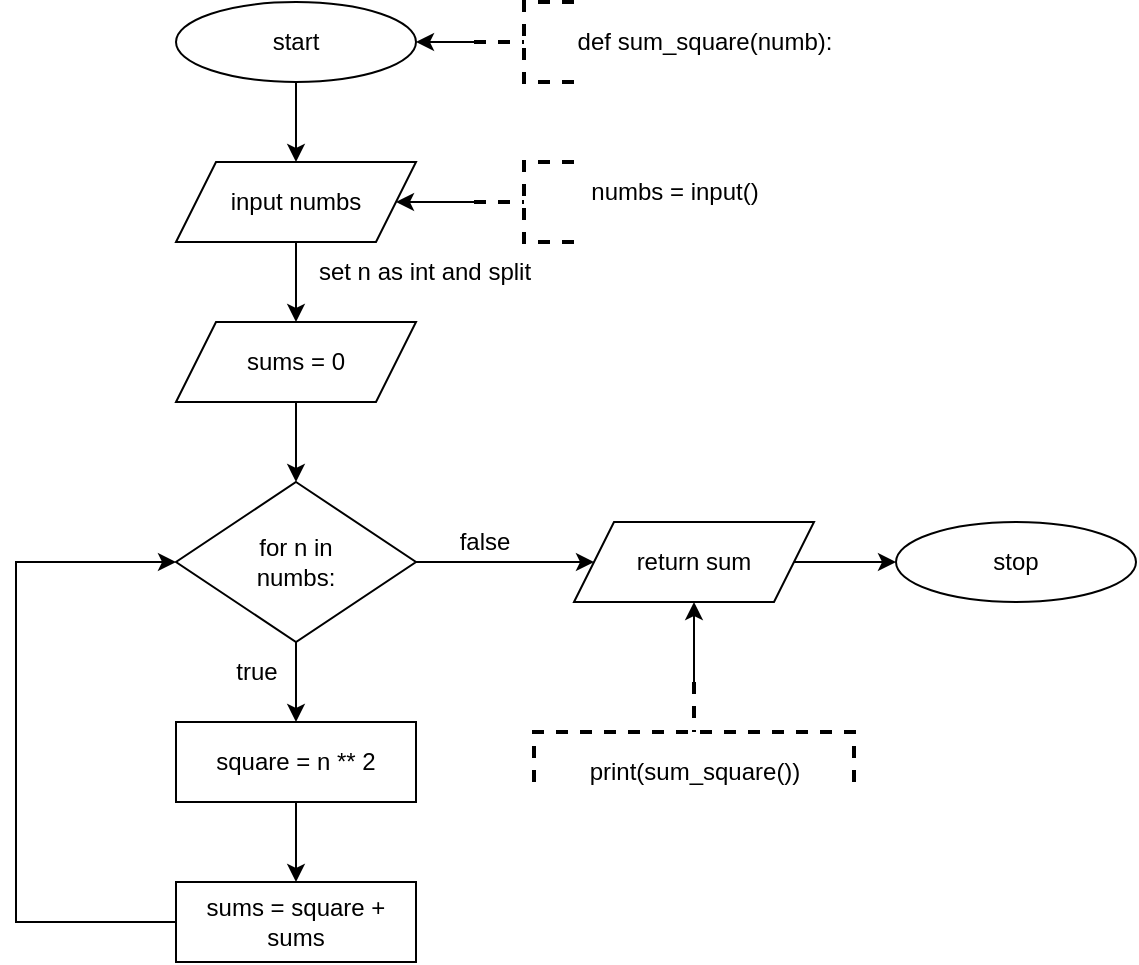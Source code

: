 <mxfile version="20.8.23" type="github">
  <diagram name="Page-1" id="DXitjSvM4j8gZ-nC6zja">
    <mxGraphModel dx="1054" dy="495" grid="1" gridSize="10" guides="1" tooltips="1" connect="1" arrows="1" fold="1" page="1" pageScale="1" pageWidth="850" pageHeight="1100" math="0" shadow="0">
      <root>
        <mxCell id="0" />
        <mxCell id="1" parent="0" />
        <mxCell id="HqGX-HATCZq9IOE-0tJJ-1" value="" style="group" vertex="1" connectable="0" parent="1">
          <mxGeometry x="120" y="80" width="560" height="480" as="geometry" />
        </mxCell>
        <mxCell id="HqGX-HATCZq9IOE-0tJJ-2" value="start" style="ellipse;whiteSpace=wrap;html=1;container=0;" vertex="1" parent="HqGX-HATCZq9IOE-0tJJ-1">
          <mxGeometry x="80" width="120" height="40" as="geometry" />
        </mxCell>
        <mxCell id="HqGX-HATCZq9IOE-0tJJ-3" style="edgeStyle=orthogonalEdgeStyle;rounded=0;orthogonalLoop=1;jettySize=auto;html=1;fontColor=default;" edge="1" parent="HqGX-HATCZq9IOE-0tJJ-1" source="HqGX-HATCZq9IOE-0tJJ-2" target="HqGX-HATCZq9IOE-0tJJ-5">
          <mxGeometry relative="1" as="geometry" />
        </mxCell>
        <mxCell id="HqGX-HATCZq9IOE-0tJJ-4" value="for n in &lt;br&gt;numbs:" style="rhombus;whiteSpace=wrap;html=1;container=0;" vertex="1" parent="HqGX-HATCZq9IOE-0tJJ-1">
          <mxGeometry x="80" y="240" width="120" height="80" as="geometry" />
        </mxCell>
        <mxCell id="HqGX-HATCZq9IOE-0tJJ-5" value="input numbs" style="shape=parallelogram;perimeter=parallelogramPerimeter;whiteSpace=wrap;html=1;fixedSize=1;container=0;" vertex="1" parent="HqGX-HATCZq9IOE-0tJJ-1">
          <mxGeometry x="80" y="80" width="120" height="40" as="geometry" />
        </mxCell>
        <mxCell id="HqGX-HATCZq9IOE-0tJJ-6" value="" style="edgeStyle=orthogonalEdgeStyle;rounded=0;orthogonalLoop=1;jettySize=auto;html=1;fontColor=default;entryX=1;entryY=0.5;entryDx=0;entryDy=0;" edge="1" parent="HqGX-HATCZq9IOE-0tJJ-1" source="HqGX-HATCZq9IOE-0tJJ-7" target="HqGX-HATCZq9IOE-0tJJ-2">
          <mxGeometry relative="1" as="geometry" />
        </mxCell>
        <mxCell id="HqGX-HATCZq9IOE-0tJJ-7" value="" style="strokeWidth=2;html=1;shape=mxgraph.flowchart.annotation_2;align=left;labelPosition=right;pointerEvents=1;labelBackgroundColor=none;labelBorderColor=none;fontColor=default;gradientColor=default;direction=east;container=0;dashed=1;" vertex="1" parent="HqGX-HATCZq9IOE-0tJJ-1">
          <mxGeometry x="229" width="50" height="40" as="geometry" />
        </mxCell>
        <mxCell id="HqGX-HATCZq9IOE-0tJJ-8" value="def sum_square(numb):" style="text;html=1;align=center;verticalAlign=middle;resizable=0;points=[];autosize=1;strokeColor=none;fillColor=none;fontColor=default;container=0;" vertex="1" parent="HqGX-HATCZq9IOE-0tJJ-1">
          <mxGeometry x="269" y="5" width="150" height="30" as="geometry" />
        </mxCell>
        <mxCell id="HqGX-HATCZq9IOE-0tJJ-9" value="" style="edgeStyle=orthogonalEdgeStyle;rounded=0;orthogonalLoop=1;jettySize=auto;html=1;fontColor=default;" edge="1" parent="HqGX-HATCZq9IOE-0tJJ-1" source="HqGX-HATCZq9IOE-0tJJ-10" target="HqGX-HATCZq9IOE-0tJJ-4">
          <mxGeometry relative="1" as="geometry" />
        </mxCell>
        <mxCell id="HqGX-HATCZq9IOE-0tJJ-10" value="sums = 0" style="shape=parallelogram;perimeter=parallelogramPerimeter;whiteSpace=wrap;html=1;fixedSize=1;container=0;" vertex="1" parent="HqGX-HATCZq9IOE-0tJJ-1">
          <mxGeometry x="80" y="160" width="120" height="40" as="geometry" />
        </mxCell>
        <mxCell id="HqGX-HATCZq9IOE-0tJJ-11" value="" style="edgeStyle=orthogonalEdgeStyle;rounded=0;orthogonalLoop=1;jettySize=auto;html=1;fontColor=default;" edge="1" parent="HqGX-HATCZq9IOE-0tJJ-1" source="HqGX-HATCZq9IOE-0tJJ-5" target="HqGX-HATCZq9IOE-0tJJ-10">
          <mxGeometry relative="1" as="geometry" />
        </mxCell>
        <mxCell id="HqGX-HATCZq9IOE-0tJJ-12" style="edgeStyle=orthogonalEdgeStyle;rounded=0;orthogonalLoop=1;jettySize=auto;html=1;entryX=0;entryY=0.5;entryDx=0;entryDy=0;fontColor=default;" edge="1" parent="HqGX-HATCZq9IOE-0tJJ-1" source="HqGX-HATCZq9IOE-0tJJ-21" target="HqGX-HATCZq9IOE-0tJJ-4">
          <mxGeometry relative="1" as="geometry">
            <Array as="points">
              <mxPoint y="460" />
              <mxPoint y="280" />
            </Array>
          </mxGeometry>
        </mxCell>
        <mxCell id="HqGX-HATCZq9IOE-0tJJ-13" value="return sum" style="shape=parallelogram;perimeter=parallelogramPerimeter;whiteSpace=wrap;html=1;fixedSize=1;container=0;" vertex="1" parent="HqGX-HATCZq9IOE-0tJJ-1">
          <mxGeometry x="279" y="260" width="120" height="40" as="geometry" />
        </mxCell>
        <mxCell id="HqGX-HATCZq9IOE-0tJJ-14" value="" style="edgeStyle=orthogonalEdgeStyle;rounded=0;orthogonalLoop=1;jettySize=auto;html=1;fontColor=default;" edge="1" parent="HqGX-HATCZq9IOE-0tJJ-1" source="HqGX-HATCZq9IOE-0tJJ-4" target="HqGX-HATCZq9IOE-0tJJ-13">
          <mxGeometry relative="1" as="geometry" />
        </mxCell>
        <mxCell id="HqGX-HATCZq9IOE-0tJJ-15" value="stop" style="ellipse;whiteSpace=wrap;html=1;container=0;" vertex="1" parent="HqGX-HATCZq9IOE-0tJJ-1">
          <mxGeometry x="440" y="260" width="120" height="40" as="geometry" />
        </mxCell>
        <mxCell id="HqGX-HATCZq9IOE-0tJJ-16" value="" style="edgeStyle=orthogonalEdgeStyle;rounded=0;orthogonalLoop=1;jettySize=auto;html=1;fontColor=default;" edge="1" parent="HqGX-HATCZq9IOE-0tJJ-1" source="HqGX-HATCZq9IOE-0tJJ-13" target="HqGX-HATCZq9IOE-0tJJ-15">
          <mxGeometry relative="1" as="geometry" />
        </mxCell>
        <mxCell id="HqGX-HATCZq9IOE-0tJJ-17" value="" style="edgeStyle=orthogonalEdgeStyle;rounded=0;orthogonalLoop=1;jettySize=auto;html=1;fontColor=default;" edge="1" parent="HqGX-HATCZq9IOE-0tJJ-1" source="HqGX-HATCZq9IOE-0tJJ-18" target="HqGX-HATCZq9IOE-0tJJ-13">
          <mxGeometry relative="1" as="geometry" />
        </mxCell>
        <mxCell id="HqGX-HATCZq9IOE-0tJJ-18" value="" style="strokeWidth=2;html=1;shape=mxgraph.flowchart.annotation_2;align=left;labelPosition=right;pointerEvents=1;labelBackgroundColor=none;labelBorderColor=none;fontColor=default;gradientColor=default;container=0;dashed=1;direction=south;" vertex="1" parent="HqGX-HATCZq9IOE-0tJJ-1">
          <mxGeometry x="259" y="340" width="160" height="50" as="geometry" />
        </mxCell>
        <mxCell id="HqGX-HATCZq9IOE-0tJJ-19" value="print(sum_square())" style="text;html=1;align=center;verticalAlign=middle;resizable=0;points=[];autosize=1;strokeColor=none;fillColor=none;fontColor=default;container=0;" vertex="1" parent="HqGX-HATCZq9IOE-0tJJ-1">
          <mxGeometry x="274" y="370" width="130" height="30" as="geometry" />
        </mxCell>
        <mxCell id="HqGX-HATCZq9IOE-0tJJ-20" value="square = n ** 2" style="rounded=0;whiteSpace=wrap;html=1;labelBackgroundColor=none;labelBorderColor=none;container=0;" vertex="1" parent="HqGX-HATCZq9IOE-0tJJ-1">
          <mxGeometry x="80" y="360" width="120" height="40" as="geometry" />
        </mxCell>
        <mxCell id="HqGX-HATCZq9IOE-0tJJ-21" value="sums = square + sums" style="whiteSpace=wrap;html=1;rounded=0;labelBackgroundColor=none;labelBorderColor=none;container=0;" vertex="1" parent="HqGX-HATCZq9IOE-0tJJ-1">
          <mxGeometry x="80" y="440" width="120" height="40" as="geometry" />
        </mxCell>
        <mxCell id="HqGX-HATCZq9IOE-0tJJ-22" value="" style="edgeStyle=orthogonalEdgeStyle;rounded=0;orthogonalLoop=1;jettySize=auto;html=1;fontColor=default;" edge="1" parent="HqGX-HATCZq9IOE-0tJJ-1" source="HqGX-HATCZq9IOE-0tJJ-20" target="HqGX-HATCZq9IOE-0tJJ-21">
          <mxGeometry relative="1" as="geometry" />
        </mxCell>
        <mxCell id="HqGX-HATCZq9IOE-0tJJ-23" value="true" style="text;html=1;align=center;verticalAlign=middle;resizable=0;points=[];autosize=1;strokeColor=none;fillColor=none;fontColor=default;" vertex="1" parent="HqGX-HATCZq9IOE-0tJJ-1">
          <mxGeometry x="100" y="320" width="40" height="30" as="geometry" />
        </mxCell>
        <mxCell id="HqGX-HATCZq9IOE-0tJJ-24" value="false" style="text;html=1;align=center;verticalAlign=middle;resizable=0;points=[];autosize=1;strokeColor=none;fillColor=none;fontColor=default;" vertex="1" parent="HqGX-HATCZq9IOE-0tJJ-1">
          <mxGeometry x="209" y="255" width="50" height="30" as="geometry" />
        </mxCell>
        <mxCell id="HqGX-HATCZq9IOE-0tJJ-25" value="" style="edgeStyle=orthogonalEdgeStyle;rounded=0;orthogonalLoop=1;jettySize=auto;html=1;fontColor=default;" edge="1" parent="HqGX-HATCZq9IOE-0tJJ-1" source="HqGX-HATCZq9IOE-0tJJ-26" target="HqGX-HATCZq9IOE-0tJJ-5">
          <mxGeometry relative="1" as="geometry" />
        </mxCell>
        <mxCell id="HqGX-HATCZq9IOE-0tJJ-26" value="" style="strokeWidth=2;html=1;shape=mxgraph.flowchart.annotation_2;align=left;labelPosition=right;pointerEvents=1;labelBackgroundColor=none;labelBorderColor=none;fontColor=default;gradientColor=default;direction=east;container=0;dashed=1;" vertex="1" parent="HqGX-HATCZq9IOE-0tJJ-1">
          <mxGeometry x="229" y="80" width="50" height="40" as="geometry" />
        </mxCell>
        <mxCell id="HqGX-HATCZq9IOE-0tJJ-27" value="numbs = input()" style="text;html=1;align=center;verticalAlign=middle;resizable=0;points=[];autosize=1;strokeColor=none;fillColor=none;fontColor=default;" vertex="1" parent="HqGX-HATCZq9IOE-0tJJ-1">
          <mxGeometry x="274" y="80" width="110" height="30" as="geometry" />
        </mxCell>
        <mxCell id="HqGX-HATCZq9IOE-0tJJ-28" value="set n as int and split" style="text;html=1;align=center;verticalAlign=middle;resizable=0;points=[];autosize=1;strokeColor=none;fillColor=none;fontColor=default;" vertex="1" parent="HqGX-HATCZq9IOE-0tJJ-1">
          <mxGeometry x="139" y="120" width="130" height="30" as="geometry" />
        </mxCell>
        <mxCell id="HqGX-HATCZq9IOE-0tJJ-29" value="" style="edgeStyle=orthogonalEdgeStyle;rounded=0;orthogonalLoop=1;jettySize=auto;html=1;fontColor=default;" edge="1" parent="HqGX-HATCZq9IOE-0tJJ-1" source="HqGX-HATCZq9IOE-0tJJ-4" target="HqGX-HATCZq9IOE-0tJJ-20">
          <mxGeometry relative="1" as="geometry" />
        </mxCell>
      </root>
    </mxGraphModel>
  </diagram>
</mxfile>
